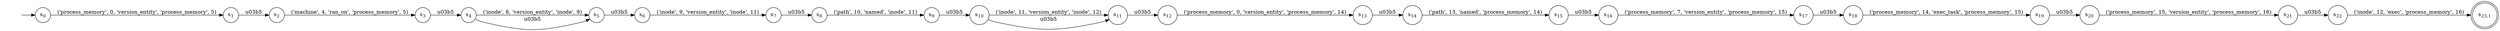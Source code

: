 digraph NFA {
    rankdir = LR;
    I [style = invis];
    I -> S0;
    S0 [label = <s<sub>0</sub>>, shape = circle];
    S1 [label = <s<sub>1</sub>>, shape = circle];
    S2 [label = <s<sub>2</sub>>, shape = circle];
    S3 [label = <s<sub>3</sub>>, shape = circle];
    S4 [label = <s<sub>4</sub>>, shape = circle];
    S5 [label = <s<sub>5</sub>>, shape = circle];
    S6 [label = <s<sub>6</sub>>, shape = circle];
    S7 [label = <s<sub>7</sub>>, shape = circle];
    S8 [label = <s<sub>8</sub>>, shape = circle];
    S9 [label = <s<sub>9</sub>>, shape = circle];
    S10 [label = <s<sub>10</sub>>, shape = circle];
    S11 [label = <s<sub>11</sub>>, shape = circle];
    S12 [label = <s<sub>12</sub>>, shape = circle];
    S13 [label = <s<sub>13</sub>>, shape = circle];
    S14 [label = <s<sub>14</sub>>, shape = circle];
    S15 [label = <s<sub>15</sub>>, shape = circle];
    S16 [label = <s<sub>16</sub>>, shape = circle];
    S17 [label = <s<sub>17</sub>>, shape = circle];
    S18 [label = <s<sub>18</sub>>, shape = circle];
    S19 [label = <s<sub>19</sub>>, shape = circle];
    S20 [label = <s<sub>20</sub>>, shape = circle];
    S21 [label = <s<sub>21</sub>>, shape = circle];
    S22 [label = <s<sub>22</sub>>, shape = circle];
    S23 [label = <s<sub>23,1</sub>>, shape = circle, peripheries = 2];
    S22 -> S23 [label = "('inode', 12, 'exec', 'process_memory', 16)"];
    S21 -> S22 [label = "\u03b5"];
    S20 -> S21 [label = "('process_memory', 15, 'version_entity', 'process_memory', 16)"];
    S19 -> S20 [label = "\u03b5"];
    S18 -> S19 [label = "('process_memory', 14, 'exec_task', 'process_memory', 15)"];
    S17 -> S18 [label = "\u03b5"];
    S16 -> S17 [label = "('process_memory', 7, 'version_entity', 'process_memory', 15)"];
    S15 -> S16 [label = "\u03b5"];
    S14 -> S15 [label = "('path', 13, 'named', 'process_memory', 14)"];
    S13 -> S14 [label = "\u03b5"];
    S12 -> S13 [label = "('process_memory', 0, 'version_entity', 'process_memory', 14)"];
    S11 -> S12 [label = "\u03b5"];
    S10 -> S11 [label = "('inode', 11, 'version_entity', 'inode', 12)"];
    S10 -> S11 [label = "\u03b5"];
    S9 -> S10 [label = "\u03b5"];
    S8 -> S9 [label = "('path', 10, 'named', 'inode', 11)"];
    S7 -> S8 [label = "\u03b5"];
    S6 -> S7 [label = "('inode', 9, 'version_entity', 'inode', 11)"];
    S5 -> S6 [label = "\u03b5"];
    S4 -> S5 [label = "('inode', 8, 'version_entity', 'inode', 9)"];
    S4 -> S5 [label = "\u03b5"];
    S3 -> S4 [label = "\u03b5"];
    S2 -> S3 [label = "('machine', 4, 'ran_on', 'process_memory', 5)"];
    S1 -> S2 [label = "\u03b5"];
    S0 -> S1 [label = "('process_memory', 0, 'version_entity', 'process_memory', 5)"];
}
